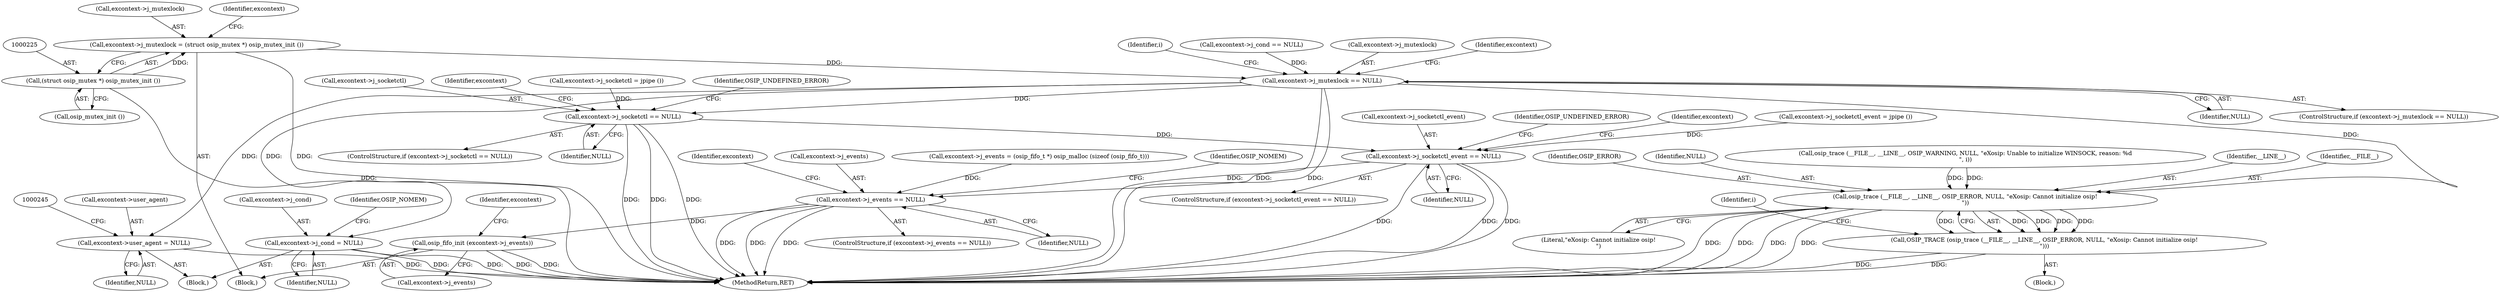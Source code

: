 digraph "0_savannah_2549e421c14aff886629b8482c14af800f411070@API" {
"1000220" [label="(Call,excontext->j_mutexlock = (struct osip_mutex *) osip_mutex_init ())"];
"1000224" [label="(Call,(struct osip_mutex *) osip_mutex_init ())"];
"1000228" [label="(Call,excontext->j_mutexlock == NULL)"];
"1000238" [label="(Call,excontext->user_agent = NULL)"];
"1000249" [label="(Call,excontext->j_cond = NULL)"];
"1000267" [label="(Call,osip_trace (__FILE__, __LINE__, OSIP_ERROR, NULL, \"eXosip: Cannot initialize osip!\n\"))"];
"1000266" [label="(Call,OSIP_TRACE (osip_trace (__FILE__, __LINE__, OSIP_ERROR, NULL, \"eXosip: Cannot initialize osip!\n\")))"];
"1000292" [label="(Call,excontext->j_socketctl == NULL)"];
"1000305" [label="(Call,excontext->j_socketctl_event == NULL)"];
"1000322" [label="(Call,excontext->j_events == NULL)"];
"1000329" [label="(Call,osip_fifo_init (excontext->j_events))"];
"1000292" [label="(Call,excontext->j_socketctl == NULL)"];
"1000242" [label="(Identifier,NULL)"];
"1000326" [label="(Identifier,NULL)"];
"1000250" [label="(Call,excontext->j_cond)"];
"1000224" [label="(Call,(struct osip_mutex *) osip_mutex_init ())"];
"1000330" [label="(Call,excontext->j_events)"];
"1000321" [label="(ControlStructure,if (excontext->j_events == NULL))"];
"1000220" [label="(Call,excontext->j_mutexlock = (struct osip_mutex *) osip_mutex_init ())"];
"1000221" [label="(Call,excontext->j_mutexlock)"];
"1000267" [label="(Call,osip_trace (__FILE__, __LINE__, OSIP_ERROR, NULL, \"eXosip: Cannot initialize osip!\n\"))"];
"1000311" [label="(Identifier,OSIP_UNDEFINED_ERROR)"];
"1000314" [label="(Identifier,excontext)"];
"1000257" [label="(Identifier,i)"];
"1000232" [label="(Identifier,NULL)"];
"1000335" [label="(Identifier,excontext)"];
"1000291" [label="(ControlStructure,if (excontext->j_socketctl == NULL))"];
"1000270" [label="(Identifier,OSIP_ERROR)"];
"1000331" [label="(Identifier,excontext)"];
"1000249" [label="(Call,excontext->j_cond = NULL)"];
"1000301" [label="(Identifier,excontext)"];
"1000323" [label="(Call,excontext->j_events)"];
"1000286" [label="(Call,excontext->j_socketctl = jpipe ())"];
"1000305" [label="(Call,excontext->j_socketctl_event == NULL)"];
"1000271" [label="(Identifier,NULL)"];
"1000309" [label="(Identifier,NULL)"];
"1000203" [label="(Call,excontext->j_cond == NULL)"];
"1000298" [label="(Identifier,OSIP_UNDEFINED_ERROR)"];
"1000312" [label="(Call,excontext->j_events = (osip_fifo_t *) osip_malloc (sizeof (osip_fifo_t)))"];
"1000230" [label="(Identifier,excontext)"];
"1000299" [label="(Call,excontext->j_socketctl_event = jpipe ())"];
"1000153" [label="(Call,osip_trace (__FILE__, __LINE__, OSIP_WARNING, NULL, \"eXosip: Unable to initialize WINSOCK, reason: %d\n\", i))"];
"1000229" [label="(Call,excontext->j_mutexlock)"];
"1000266" [label="(Call,OSIP_TRACE (osip_trace (__FILE__, __LINE__, OSIP_ERROR, NULL, \"eXosip: Cannot initialize osip!\n\")))"];
"1000265" [label="(Block,)"];
"1000293" [label="(Call,excontext->j_socketctl)"];
"1000389" [label="(MethodReturn,RET)"];
"1000255" [label="(Identifier,OSIP_NOMEM)"];
"1000304" [label="(ControlStructure,if (excontext->j_socketctl_event == NULL))"];
"1000322" [label="(Call,excontext->j_events == NULL)"];
"1000106" [label="(Block,)"];
"1000228" [label="(Call,excontext->j_mutexlock == NULL)"];
"1000233" [label="(Block,)"];
"1000269" [label="(Identifier,__LINE__)"];
"1000329" [label="(Call,osip_fifo_init (excontext->j_events))"];
"1000253" [label="(Identifier,NULL)"];
"1000238" [label="(Call,excontext->user_agent = NULL)"];
"1000272" [label="(Literal,\"eXosip: Cannot initialize osip!\n\")"];
"1000268" [label="(Identifier,__FILE__)"];
"1000226" [label="(Call,osip_mutex_init ())"];
"1000306" [label="(Call,excontext->j_socketctl_event)"];
"1000274" [label="(Identifier,i)"];
"1000328" [label="(Identifier,OSIP_NOMEM)"];
"1000236" [label="(Identifier,excontext)"];
"1000239" [label="(Call,excontext->user_agent)"];
"1000227" [label="(ControlStructure,if (excontext->j_mutexlock == NULL))"];
"1000296" [label="(Identifier,NULL)"];
"1000220" -> "1000106"  [label="AST: "];
"1000220" -> "1000224"  [label="CFG: "];
"1000221" -> "1000220"  [label="AST: "];
"1000224" -> "1000220"  [label="AST: "];
"1000230" -> "1000220"  [label="CFG: "];
"1000220" -> "1000389"  [label="DDG: "];
"1000224" -> "1000220"  [label="DDG: "];
"1000220" -> "1000228"  [label="DDG: "];
"1000224" -> "1000226"  [label="CFG: "];
"1000225" -> "1000224"  [label="AST: "];
"1000226" -> "1000224"  [label="AST: "];
"1000224" -> "1000389"  [label="DDG: "];
"1000228" -> "1000227"  [label="AST: "];
"1000228" -> "1000232"  [label="CFG: "];
"1000229" -> "1000228"  [label="AST: "];
"1000232" -> "1000228"  [label="AST: "];
"1000236" -> "1000228"  [label="CFG: "];
"1000257" -> "1000228"  [label="CFG: "];
"1000228" -> "1000389"  [label="DDG: "];
"1000228" -> "1000389"  [label="DDG: "];
"1000203" -> "1000228"  [label="DDG: "];
"1000228" -> "1000238"  [label="DDG: "];
"1000228" -> "1000249"  [label="DDG: "];
"1000228" -> "1000267"  [label="DDG: "];
"1000228" -> "1000292"  [label="DDG: "];
"1000238" -> "1000233"  [label="AST: "];
"1000238" -> "1000242"  [label="CFG: "];
"1000239" -> "1000238"  [label="AST: "];
"1000242" -> "1000238"  [label="AST: "];
"1000245" -> "1000238"  [label="CFG: "];
"1000238" -> "1000389"  [label="DDG: "];
"1000249" -> "1000233"  [label="AST: "];
"1000249" -> "1000253"  [label="CFG: "];
"1000250" -> "1000249"  [label="AST: "];
"1000253" -> "1000249"  [label="AST: "];
"1000255" -> "1000249"  [label="CFG: "];
"1000249" -> "1000389"  [label="DDG: "];
"1000249" -> "1000389"  [label="DDG: "];
"1000267" -> "1000266"  [label="AST: "];
"1000267" -> "1000272"  [label="CFG: "];
"1000268" -> "1000267"  [label="AST: "];
"1000269" -> "1000267"  [label="AST: "];
"1000270" -> "1000267"  [label="AST: "];
"1000271" -> "1000267"  [label="AST: "];
"1000272" -> "1000267"  [label="AST: "];
"1000266" -> "1000267"  [label="CFG: "];
"1000267" -> "1000389"  [label="DDG: "];
"1000267" -> "1000389"  [label="DDG: "];
"1000267" -> "1000389"  [label="DDG: "];
"1000267" -> "1000389"  [label="DDG: "];
"1000267" -> "1000266"  [label="DDG: "];
"1000267" -> "1000266"  [label="DDG: "];
"1000267" -> "1000266"  [label="DDG: "];
"1000267" -> "1000266"  [label="DDG: "];
"1000267" -> "1000266"  [label="DDG: "];
"1000153" -> "1000267"  [label="DDG: "];
"1000153" -> "1000267"  [label="DDG: "];
"1000266" -> "1000265"  [label="AST: "];
"1000274" -> "1000266"  [label="CFG: "];
"1000266" -> "1000389"  [label="DDG: "];
"1000266" -> "1000389"  [label="DDG: "];
"1000292" -> "1000291"  [label="AST: "];
"1000292" -> "1000296"  [label="CFG: "];
"1000293" -> "1000292"  [label="AST: "];
"1000296" -> "1000292"  [label="AST: "];
"1000298" -> "1000292"  [label="CFG: "];
"1000301" -> "1000292"  [label="CFG: "];
"1000292" -> "1000389"  [label="DDG: "];
"1000292" -> "1000389"  [label="DDG: "];
"1000292" -> "1000389"  [label="DDG: "];
"1000286" -> "1000292"  [label="DDG: "];
"1000292" -> "1000305"  [label="DDG: "];
"1000305" -> "1000304"  [label="AST: "];
"1000305" -> "1000309"  [label="CFG: "];
"1000306" -> "1000305"  [label="AST: "];
"1000309" -> "1000305"  [label="AST: "];
"1000311" -> "1000305"  [label="CFG: "];
"1000314" -> "1000305"  [label="CFG: "];
"1000305" -> "1000389"  [label="DDG: "];
"1000305" -> "1000389"  [label="DDG: "];
"1000305" -> "1000389"  [label="DDG: "];
"1000299" -> "1000305"  [label="DDG: "];
"1000305" -> "1000322"  [label="DDG: "];
"1000322" -> "1000321"  [label="AST: "];
"1000322" -> "1000326"  [label="CFG: "];
"1000323" -> "1000322"  [label="AST: "];
"1000326" -> "1000322"  [label="AST: "];
"1000328" -> "1000322"  [label="CFG: "];
"1000331" -> "1000322"  [label="CFG: "];
"1000322" -> "1000389"  [label="DDG: "];
"1000322" -> "1000389"  [label="DDG: "];
"1000322" -> "1000389"  [label="DDG: "];
"1000312" -> "1000322"  [label="DDG: "];
"1000322" -> "1000329"  [label="DDG: "];
"1000329" -> "1000106"  [label="AST: "];
"1000329" -> "1000330"  [label="CFG: "];
"1000330" -> "1000329"  [label="AST: "];
"1000335" -> "1000329"  [label="CFG: "];
"1000329" -> "1000389"  [label="DDG: "];
"1000329" -> "1000389"  [label="DDG: "];
}

